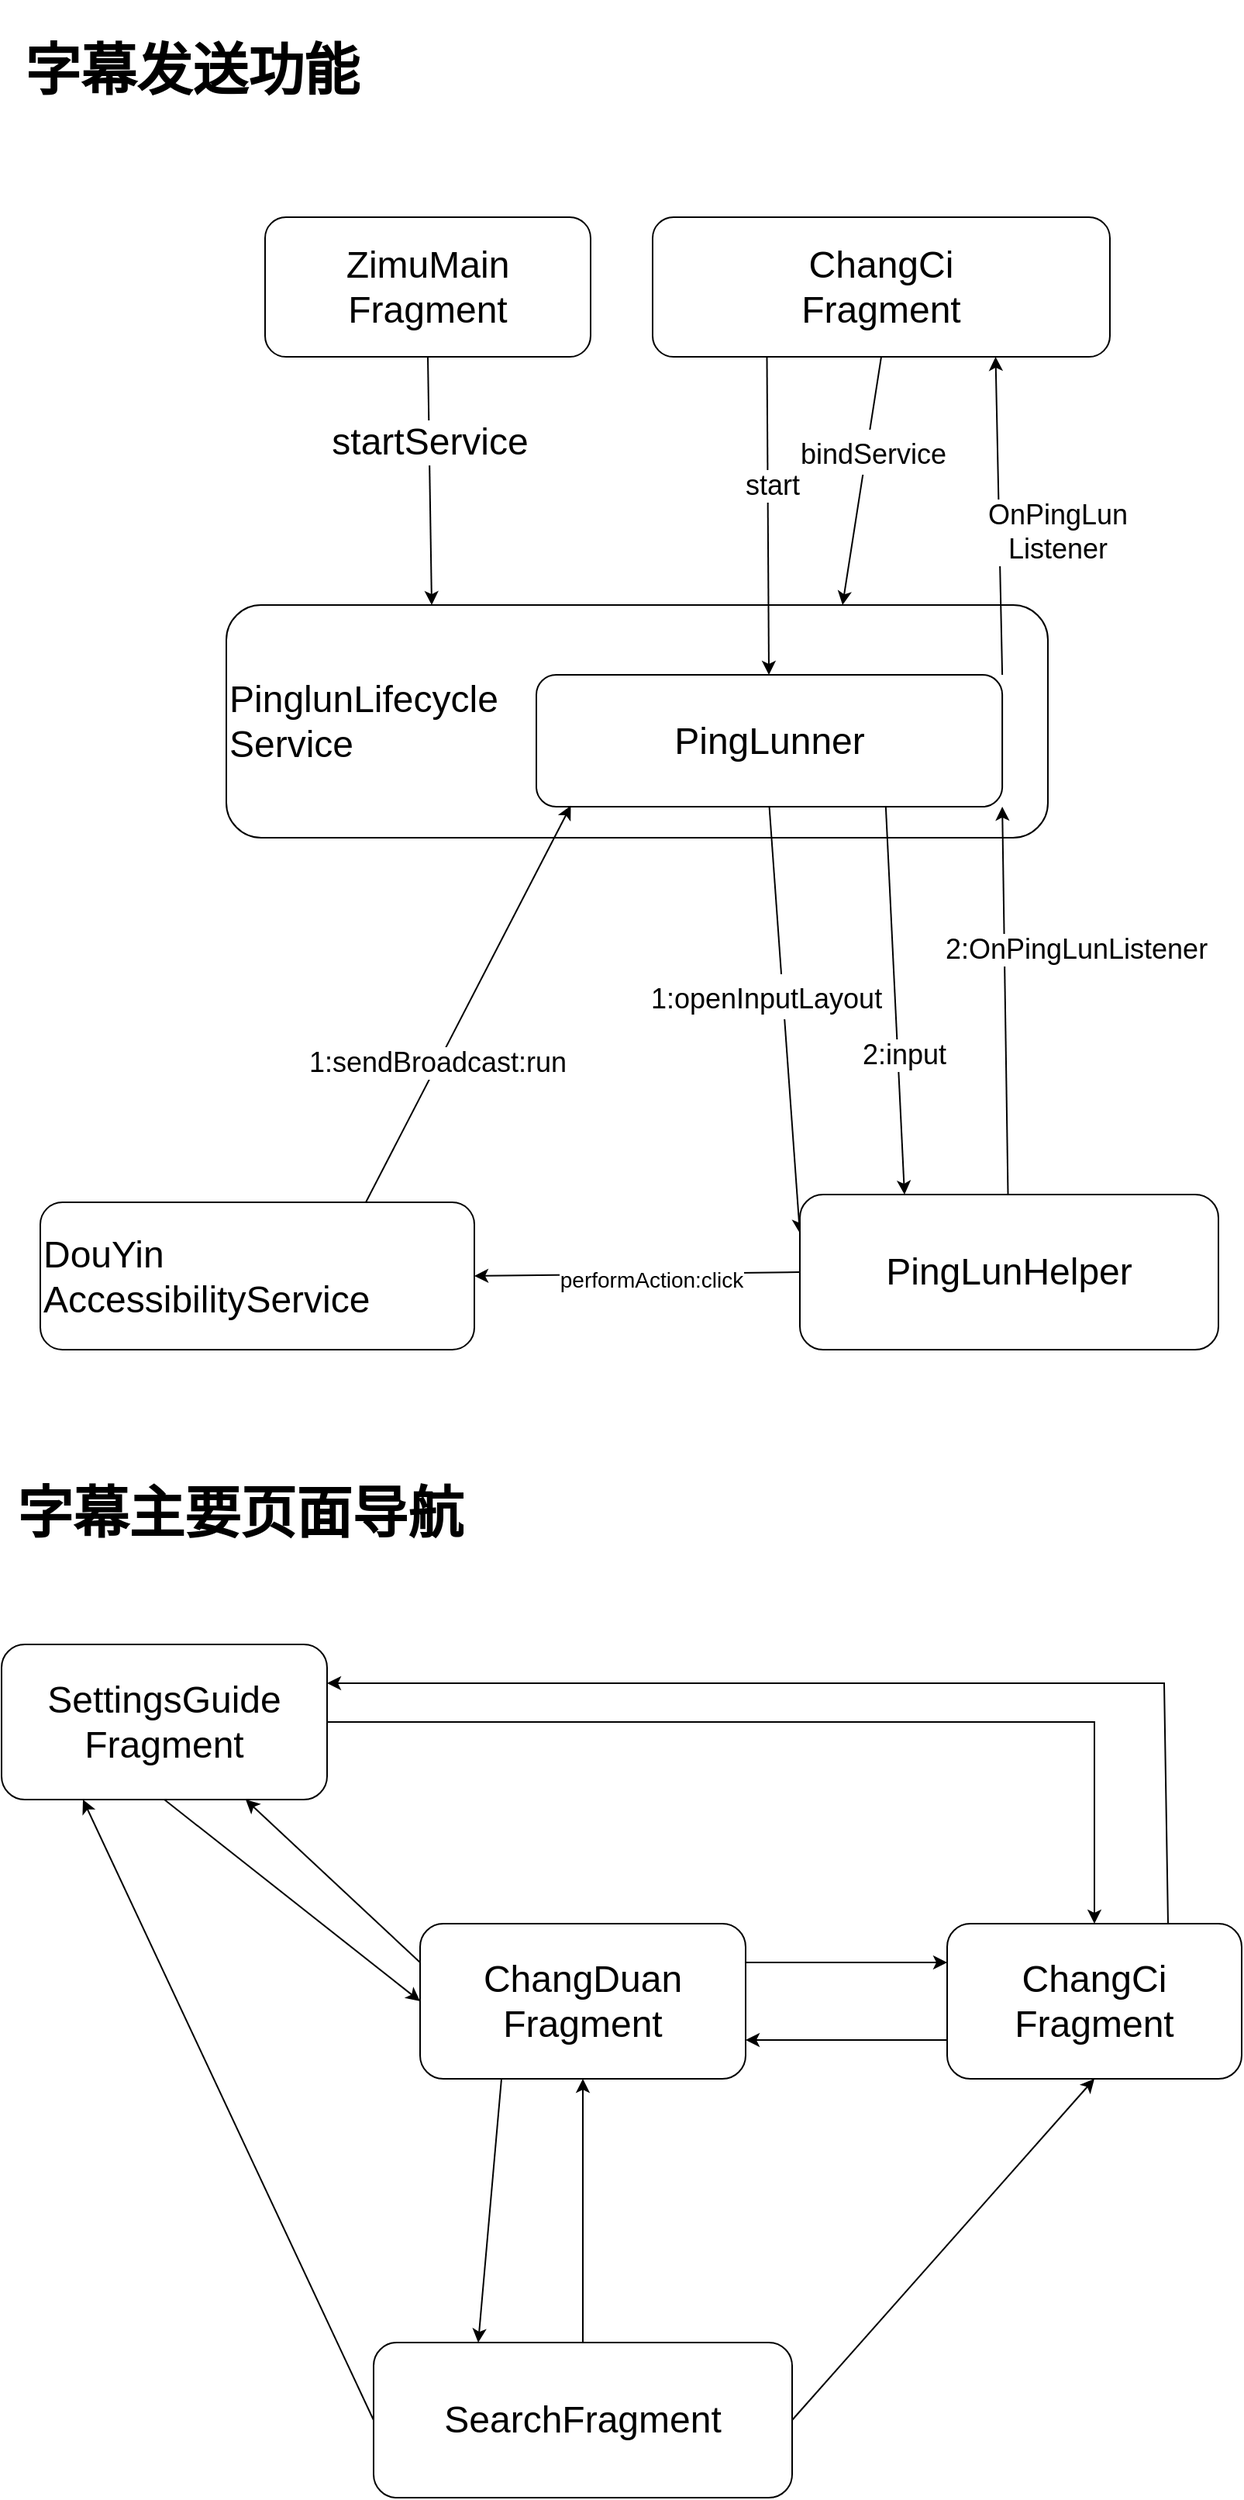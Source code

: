 <mxfile version="22.1.16" type="github">
  <diagram id="yP4FQTdsY-qNNl01PGjK" name="Page-1">
    <mxGraphModel dx="1354" dy="600" grid="1" gridSize="10" guides="1" tooltips="1" connect="1" arrows="1" fold="1" page="1" pageScale="1" pageWidth="827" pageHeight="1169" math="0" shadow="0">
      <root>
        <mxCell id="0" />
        <mxCell id="1" parent="0" />
        <mxCell id="CQlrsnguE8gpe2LNKEFC-1" value="&lt;font style=&quot;font-size: 24px;&quot;&gt;ZimuMain&lt;br&gt;Fragment&lt;/font&gt;" style="rounded=1;whiteSpace=wrap;html=1;align=center;strokeColor=default;" parent="1" vertex="1">
          <mxGeometry x="180" y="140" width="210" height="90" as="geometry" />
        </mxCell>
        <mxCell id="CQlrsnguE8gpe2LNKEFC-3" value="" style="endArrow=classic;html=1;rounded=0;fontSize=24;exitX=0.5;exitY=1;exitDx=0;exitDy=0;entryX=0.25;entryY=0;entryDx=0;entryDy=0;" parent="1" source="CQlrsnguE8gpe2LNKEFC-1" target="CQlrsnguE8gpe2LNKEFC-2" edge="1">
          <mxGeometry width="50" height="50" relative="1" as="geometry">
            <mxPoint x="385" y="290" as="sourcePoint" />
            <mxPoint x="435" y="240" as="targetPoint" />
          </mxGeometry>
        </mxCell>
        <mxCell id="CQlrsnguE8gpe2LNKEFC-4" value="startService" style="edgeLabel;html=1;align=center;verticalAlign=middle;resizable=0;points=[];fontSize=24;" parent="CQlrsnguE8gpe2LNKEFC-3" vertex="1" connectable="0">
          <mxGeometry x="-0.279" y="-2" relative="1" as="geometry">
            <mxPoint x="2" y="-3" as="offset" />
          </mxGeometry>
        </mxCell>
        <mxCell id="CQlrsnguE8gpe2LNKEFC-5" value="&lt;font style=&quot;font-size: 24px;&quot;&gt;ChangCi&lt;br&gt;Fragment&lt;/font&gt;" style="rounded=1;whiteSpace=wrap;html=1;align=center;strokeColor=default;" parent="1" vertex="1">
          <mxGeometry x="430" y="140" width="295" height="90" as="geometry" />
        </mxCell>
        <mxCell id="CQlrsnguE8gpe2LNKEFC-8" value="" style="endArrow=classic;html=1;rounded=0;fontSize=24;exitX=0.5;exitY=1;exitDx=0;exitDy=0;entryX=0.75;entryY=0;entryDx=0;entryDy=0;" parent="1" source="CQlrsnguE8gpe2LNKEFC-5" target="CQlrsnguE8gpe2LNKEFC-2" edge="1">
          <mxGeometry width="50" height="50" relative="1" as="geometry">
            <mxPoint x="385" y="290" as="sourcePoint" />
            <mxPoint x="425" y="423" as="targetPoint" />
          </mxGeometry>
        </mxCell>
        <mxCell id="CQlrsnguE8gpe2LNKEFC-9" value="&lt;font style=&quot;font-size: 18px;&quot;&gt;bindService&lt;/font&gt;" style="edgeLabel;html=1;align=center;verticalAlign=middle;resizable=0;points=[];fontSize=24;" parent="CQlrsnguE8gpe2LNKEFC-8" vertex="1" connectable="0">
          <mxGeometry x="-0.146" y="-1" relative="1" as="geometry">
            <mxPoint x="6" y="-7" as="offset" />
          </mxGeometry>
        </mxCell>
        <mxCell id="CQlrsnguE8gpe2LNKEFC-11" value="" style="group" parent="1" vertex="1" connectable="0">
          <mxGeometry x="155" y="390" width="530" height="150" as="geometry" />
        </mxCell>
        <mxCell id="CQlrsnguE8gpe2LNKEFC-2" value="&lt;font style=&quot;font-size: 24px;&quot;&gt;PinglunLifecycle&lt;br&gt;Service&lt;/font&gt;" style="rounded=1;whiteSpace=wrap;html=1;align=left;" parent="CQlrsnguE8gpe2LNKEFC-11" vertex="1">
          <mxGeometry width="530" height="150" as="geometry" />
        </mxCell>
        <mxCell id="CQlrsnguE8gpe2LNKEFC-10" value="PingLunner" style="rounded=1;whiteSpace=wrap;html=1;labelBackgroundColor=#FFFFFF;strokeColor=default;fontSize=24;" parent="CQlrsnguE8gpe2LNKEFC-11" vertex="1">
          <mxGeometry x="200" y="45" width="300.56" height="85" as="geometry" />
        </mxCell>
        <mxCell id="CQlrsnguE8gpe2LNKEFC-12" value="" style="endArrow=classic;html=1;rounded=0;fontSize=24;exitX=0.25;exitY=1;exitDx=0;exitDy=0;" parent="1" source="CQlrsnguE8gpe2LNKEFC-5" target="CQlrsnguE8gpe2LNKEFC-10" edge="1">
          <mxGeometry width="50" height="50" relative="1" as="geometry">
            <mxPoint x="490" y="260" as="sourcePoint" />
            <mxPoint x="435" y="340" as="targetPoint" />
          </mxGeometry>
        </mxCell>
        <mxCell id="CQlrsnguE8gpe2LNKEFC-31" value="start" style="edgeLabel;html=1;align=center;verticalAlign=middle;resizable=0;points=[];fontSize=18;" parent="CQlrsnguE8gpe2LNKEFC-12" vertex="1" connectable="0">
          <mxGeometry x="-0.193" y="2" relative="1" as="geometry">
            <mxPoint as="offset" />
          </mxGeometry>
        </mxCell>
        <mxCell id="CQlrsnguE8gpe2LNKEFC-16" value="" style="endArrow=classic;html=1;rounded=0;fontSize=24;exitX=0.5;exitY=1;exitDx=0;exitDy=0;entryX=0;entryY=0.25;entryDx=0;entryDy=0;" parent="1" source="CQlrsnguE8gpe2LNKEFC-10" target="CQlrsnguE8gpe2LNKEFC-18" edge="1">
          <mxGeometry width="50" height="50" relative="1" as="geometry">
            <mxPoint x="385" y="590" as="sourcePoint" />
            <mxPoint x="435" y="540" as="targetPoint" />
          </mxGeometry>
        </mxCell>
        <mxCell id="CQlrsnguE8gpe2LNKEFC-20" value="&lt;font style=&quot;font-size: 18px;&quot;&gt;1:openInputLayout&lt;/font&gt;" style="edgeLabel;html=1;align=center;verticalAlign=middle;resizable=0;points=[];fontSize=24;" parent="CQlrsnguE8gpe2LNKEFC-16" vertex="1" connectable="0">
          <mxGeometry x="0.086" y="1" relative="1" as="geometry">
            <mxPoint x="-14" y="-27" as="offset" />
          </mxGeometry>
        </mxCell>
        <mxCell id="CQlrsnguE8gpe2LNKEFC-14" value="DouYin&lt;br&gt;AccessibilityService" style="rounded=1;whiteSpace=wrap;html=1;labelBackgroundColor=#FFFFFF;strokeColor=default;fontSize=24;align=left;" parent="1" vertex="1">
          <mxGeometry x="35" y="775" width="280" height="95" as="geometry" />
        </mxCell>
        <mxCell id="CQlrsnguE8gpe2LNKEFC-18" value="PingLunHelper" style="rounded=1;whiteSpace=wrap;html=1;labelBackgroundColor=#FFFFFF;strokeColor=default;fontSize=24;" parent="1" vertex="1">
          <mxGeometry x="525" y="770" width="270" height="100" as="geometry" />
        </mxCell>
        <mxCell id="CQlrsnguE8gpe2LNKEFC-22" value="" style="endArrow=classic;html=1;rounded=0;fontSize=24;exitX=0;exitY=0.5;exitDx=0;exitDy=0;entryX=1;entryY=0.5;entryDx=0;entryDy=0;" parent="1" source="CQlrsnguE8gpe2LNKEFC-18" target="CQlrsnguE8gpe2LNKEFC-14" edge="1">
          <mxGeometry width="50" height="50" relative="1" as="geometry">
            <mxPoint x="435" y="860" as="sourcePoint" />
            <mxPoint x="485" y="810" as="targetPoint" />
          </mxGeometry>
        </mxCell>
        <mxCell id="CQlrsnguE8gpe2LNKEFC-23" value="&lt;font style=&quot;font-size: 14px;&quot;&gt;performAction:click&lt;/font&gt;" style="edgeLabel;html=1;align=center;verticalAlign=middle;resizable=0;points=[];fontSize=24;" parent="CQlrsnguE8gpe2LNKEFC-22" vertex="1" connectable="0">
          <mxGeometry x="0.357" relative="1" as="geometry">
            <mxPoint x="46" as="offset" />
          </mxGeometry>
        </mxCell>
        <mxCell id="CQlrsnguE8gpe2LNKEFC-24" value="" style="endArrow=classic;html=1;rounded=0;fontSize=14;entryX=0.074;entryY=0.992;entryDx=0;entryDy=0;entryPerimeter=0;exitX=0.75;exitY=0;exitDx=0;exitDy=0;" parent="1" source="CQlrsnguE8gpe2LNKEFC-14" target="CQlrsnguE8gpe2LNKEFC-10" edge="1">
          <mxGeometry width="50" height="50" relative="1" as="geometry">
            <mxPoint x="275" y="770" as="sourcePoint" />
            <mxPoint x="485" y="700" as="targetPoint" />
          </mxGeometry>
        </mxCell>
        <mxCell id="CQlrsnguE8gpe2LNKEFC-25" value="&lt;font style=&quot;font-size: 18px;&quot;&gt;1:sendBroadcast:run&lt;/font&gt;" style="edgeLabel;html=1;align=center;verticalAlign=middle;resizable=0;points=[];fontSize=14;" parent="CQlrsnguE8gpe2LNKEFC-24" vertex="1" connectable="0">
          <mxGeometry x="-0.305" relative="1" as="geometry">
            <mxPoint y="-1" as="offset" />
          </mxGeometry>
        </mxCell>
        <mxCell id="CQlrsnguE8gpe2LNKEFC-27" value="" style="endArrow=classic;html=1;rounded=0;fontSize=18;exitX=0.75;exitY=1;exitDx=0;exitDy=0;entryX=0.25;entryY=0;entryDx=0;entryDy=0;" parent="1" source="CQlrsnguE8gpe2LNKEFC-10" target="CQlrsnguE8gpe2LNKEFC-18" edge="1">
          <mxGeometry width="50" height="50" relative="1" as="geometry">
            <mxPoint x="435" y="750" as="sourcePoint" />
            <mxPoint x="485" y="700" as="targetPoint" />
          </mxGeometry>
        </mxCell>
        <mxCell id="CQlrsnguE8gpe2LNKEFC-28" value="2:input" style="edgeLabel;html=1;align=center;verticalAlign=middle;resizable=0;points=[];fontSize=18;" parent="CQlrsnguE8gpe2LNKEFC-27" vertex="1" connectable="0">
          <mxGeometry x="0.284" y="4" relative="1" as="geometry">
            <mxPoint as="offset" />
          </mxGeometry>
        </mxCell>
        <mxCell id="CQlrsnguE8gpe2LNKEFC-29" value="" style="endArrow=classic;html=1;rounded=0;fontSize=18;entryX=1;entryY=1;entryDx=0;entryDy=0;" parent="1" source="CQlrsnguE8gpe2LNKEFC-18" target="CQlrsnguE8gpe2LNKEFC-10" edge="1">
          <mxGeometry width="50" height="50" relative="1" as="geometry">
            <mxPoint x="405" y="650" as="sourcePoint" />
            <mxPoint x="735" y="530" as="targetPoint" />
          </mxGeometry>
        </mxCell>
        <mxCell id="CQlrsnguE8gpe2LNKEFC-30" value="2:OnPingLunListener" style="edgeLabel;html=1;align=center;verticalAlign=middle;resizable=0;points=[];fontSize=18;" parent="CQlrsnguE8gpe2LNKEFC-29" vertex="1" connectable="0">
          <mxGeometry x="0.651" y="1" relative="1" as="geometry">
            <mxPoint x="48" y="48" as="offset" />
          </mxGeometry>
        </mxCell>
        <mxCell id="CQlrsnguE8gpe2LNKEFC-33" value="" style="endArrow=classic;html=1;rounded=0;fontSize=18;exitX=1;exitY=0;exitDx=0;exitDy=0;entryX=0.75;entryY=1;entryDx=0;entryDy=0;" parent="1" source="CQlrsnguE8gpe2LNKEFC-10" target="CQlrsnguE8gpe2LNKEFC-5" edge="1">
          <mxGeometry width="50" height="50" relative="1" as="geometry">
            <mxPoint x="415" y="390" as="sourcePoint" />
            <mxPoint x="465" y="340" as="targetPoint" />
          </mxGeometry>
        </mxCell>
        <mxCell id="CQlrsnguE8gpe2LNKEFC-35" value="OnPingLun&lt;br&gt;Listener" style="edgeLabel;html=1;align=center;verticalAlign=middle;resizable=0;points=[];fontSize=18;" parent="CQlrsnguE8gpe2LNKEFC-33" vertex="1" connectable="0">
          <mxGeometry x="-0.291" y="-2" relative="1" as="geometry">
            <mxPoint x="35" y="-20" as="offset" />
          </mxGeometry>
        </mxCell>
        <mxCell id="CQlrsnguE8gpe2LNKEFC-37" value="&lt;h1&gt;字幕发送功能&lt;/h1&gt;" style="text;html=1;fillColor=none;spacing=5;spacingTop=-20;whiteSpace=wrap;overflow=hidden;rounded=0;labelBackgroundColor=none;fontSize=18;" parent="1" vertex="1">
          <mxGeometry x="20" y="10" width="780" height="70" as="geometry" />
        </mxCell>
        <mxCell id="JzYGe7OZofAgpRbaDE1I-3" value="&lt;h1&gt;字幕主要页面导航&lt;/h1&gt;" style="text;html=1;fillColor=none;spacing=5;spacingTop=-20;whiteSpace=wrap;overflow=hidden;rounded=0;labelBackgroundColor=none;fontSize=18;" vertex="1" parent="1">
          <mxGeometry x="15" y="940" width="780" height="70" as="geometry" />
        </mxCell>
        <mxCell id="JzYGe7OZofAgpRbaDE1I-4" value="ChangDuan&lt;br&gt;Fragment" style="rounded=1;whiteSpace=wrap;html=1;labelBackgroundColor=#FFFFFF;strokeColor=default;fontSize=24;" vertex="1" parent="1">
          <mxGeometry x="280" y="1240" width="210" height="100" as="geometry" />
        </mxCell>
        <mxCell id="JzYGe7OZofAgpRbaDE1I-5" value="ChangCi&lt;br&gt;Fragment" style="rounded=1;whiteSpace=wrap;html=1;labelBackgroundColor=#FFFFFF;strokeColor=default;fontSize=24;" vertex="1" parent="1">
          <mxGeometry x="620" y="1240" width="190" height="100" as="geometry" />
        </mxCell>
        <mxCell id="JzYGe7OZofAgpRbaDE1I-6" value="SettingsGuide&lt;br&gt;Fragment" style="rounded=1;whiteSpace=wrap;html=1;labelBackgroundColor=#FFFFFF;strokeColor=default;fontSize=24;" vertex="1" parent="1">
          <mxGeometry x="10" y="1060" width="210" height="100" as="geometry" />
        </mxCell>
        <mxCell id="JzYGe7OZofAgpRbaDE1I-7" value="SearchFragment" style="rounded=1;whiteSpace=wrap;html=1;labelBackgroundColor=#FFFFFF;strokeColor=default;fontSize=24;" vertex="1" parent="1">
          <mxGeometry x="250" y="1510" width="270" height="100" as="geometry" />
        </mxCell>
        <mxCell id="JzYGe7OZofAgpRbaDE1I-8" value="" style="endArrow=classic;html=1;rounded=0;entryX=0;entryY=0.25;entryDx=0;entryDy=0;exitX=1;exitY=0.25;exitDx=0;exitDy=0;" edge="1" parent="1" source="JzYGe7OZofAgpRbaDE1I-4" target="JzYGe7OZofAgpRbaDE1I-5">
          <mxGeometry relative="1" as="geometry">
            <mxPoint x="485" y="1460" as="sourcePoint" />
            <mxPoint x="645" y="1460" as="targetPoint" />
          </mxGeometry>
        </mxCell>
        <mxCell id="JzYGe7OZofAgpRbaDE1I-12" value="" style="endArrow=classic;html=1;rounded=0;entryX=1;entryY=0.75;entryDx=0;entryDy=0;exitX=0;exitY=0.75;exitDx=0;exitDy=0;" edge="1" parent="1" source="JzYGe7OZofAgpRbaDE1I-5" target="JzYGe7OZofAgpRbaDE1I-4">
          <mxGeometry relative="1" as="geometry">
            <mxPoint x="447.5" y="1370" as="sourcePoint" />
            <mxPoint x="682.5" y="1370" as="targetPoint" />
          </mxGeometry>
        </mxCell>
        <mxCell id="JzYGe7OZofAgpRbaDE1I-13" value="" style="endArrow=classic;html=1;rounded=0;exitX=0.25;exitY=1;exitDx=0;exitDy=0;entryX=0.25;entryY=0;entryDx=0;entryDy=0;" edge="1" parent="1" source="JzYGe7OZofAgpRbaDE1I-4" target="JzYGe7OZofAgpRbaDE1I-7">
          <mxGeometry width="50" height="50" relative="1" as="geometry">
            <mxPoint x="410" y="1460" as="sourcePoint" />
            <mxPoint x="333" y="1490" as="targetPoint" />
          </mxGeometry>
        </mxCell>
        <mxCell id="JzYGe7OZofAgpRbaDE1I-14" value="" style="endArrow=classic;html=1;rounded=0;entryX=0.5;entryY=1;entryDx=0;entryDy=0;exitX=0.5;exitY=0;exitDx=0;exitDy=0;" edge="1" parent="1" source="JzYGe7OZofAgpRbaDE1I-7" target="JzYGe7OZofAgpRbaDE1I-4">
          <mxGeometry width="50" height="50" relative="1" as="geometry">
            <mxPoint x="425" y="1520" as="sourcePoint" />
            <mxPoint x="425" y="1340" as="targetPoint" />
          </mxGeometry>
        </mxCell>
        <mxCell id="JzYGe7OZofAgpRbaDE1I-15" value="" style="endArrow=classic;html=1;rounded=0;exitX=1;exitY=0.5;exitDx=0;exitDy=0;entryX=0.5;entryY=1;entryDx=0;entryDy=0;" edge="1" parent="1" source="JzYGe7OZofAgpRbaDE1I-7" target="JzYGe7OZofAgpRbaDE1I-5">
          <mxGeometry width="50" height="50" relative="1" as="geometry">
            <mxPoint x="425" y="1440" as="sourcePoint" />
            <mxPoint x="475" y="1390" as="targetPoint" />
            <Array as="points" />
          </mxGeometry>
        </mxCell>
        <mxCell id="JzYGe7OZofAgpRbaDE1I-16" value="" style="endArrow=classic;html=1;rounded=0;exitX=0;exitY=0.5;exitDx=0;exitDy=0;entryX=0.25;entryY=1;entryDx=0;entryDy=0;" edge="1" parent="1" source="JzYGe7OZofAgpRbaDE1I-7" target="JzYGe7OZofAgpRbaDE1I-6">
          <mxGeometry width="50" height="50" relative="1" as="geometry">
            <mxPoint x="425" y="1720" as="sourcePoint" />
            <mxPoint x="475" y="1670" as="targetPoint" />
            <Array as="points" />
          </mxGeometry>
        </mxCell>
        <mxCell id="JzYGe7OZofAgpRbaDE1I-17" value="" style="endArrow=classic;html=1;rounded=0;entryX=0;entryY=0.5;entryDx=0;entryDy=0;exitX=0.5;exitY=1;exitDx=0;exitDy=0;" edge="1" parent="1" source="JzYGe7OZofAgpRbaDE1I-6" target="JzYGe7OZofAgpRbaDE1I-4">
          <mxGeometry width="50" height="50" relative="1" as="geometry">
            <mxPoint x="765" y="1500" as="sourcePoint" />
            <mxPoint x="755" y="1440" as="targetPoint" />
            <Array as="points" />
          </mxGeometry>
        </mxCell>
        <mxCell id="JzYGe7OZofAgpRbaDE1I-18" value="" style="endArrow=classic;html=1;rounded=0;entryX=0.5;entryY=0;entryDx=0;entryDy=0;exitX=1;exitY=0.5;exitDx=0;exitDy=0;" edge="1" parent="1" source="JzYGe7OZofAgpRbaDE1I-6" target="JzYGe7OZofAgpRbaDE1I-5">
          <mxGeometry width="50" height="50" relative="1" as="geometry">
            <mxPoint x="765" y="1470" as="sourcePoint" />
            <mxPoint x="815" y="1420" as="targetPoint" />
            <Array as="points">
              <mxPoint x="715" y="1110" />
            </Array>
          </mxGeometry>
        </mxCell>
        <mxCell id="JzYGe7OZofAgpRbaDE1I-20" value="" style="endArrow=classic;html=1;rounded=0;exitX=0;exitY=0.25;exitDx=0;exitDy=0;entryX=0.75;entryY=1;entryDx=0;entryDy=0;" edge="1" parent="1" source="JzYGe7OZofAgpRbaDE1I-4" target="JzYGe7OZofAgpRbaDE1I-6">
          <mxGeometry width="50" height="50" relative="1" as="geometry">
            <mxPoint x="410" y="1130" as="sourcePoint" />
            <mxPoint x="460" y="1080" as="targetPoint" />
            <Array as="points" />
          </mxGeometry>
        </mxCell>
        <mxCell id="JzYGe7OZofAgpRbaDE1I-21" value="" style="endArrow=classic;html=1;rounded=0;exitX=0.75;exitY=0;exitDx=0;exitDy=0;entryX=1;entryY=0.25;entryDx=0;entryDy=0;" edge="1" parent="1" source="JzYGe7OZofAgpRbaDE1I-5" target="JzYGe7OZofAgpRbaDE1I-6">
          <mxGeometry width="50" height="50" relative="1" as="geometry">
            <mxPoint x="860" y="1190" as="sourcePoint" />
            <mxPoint x="910" y="1140" as="targetPoint" />
            <Array as="points">
              <mxPoint x="760" y="1085" />
            </Array>
          </mxGeometry>
        </mxCell>
      </root>
    </mxGraphModel>
  </diagram>
</mxfile>
